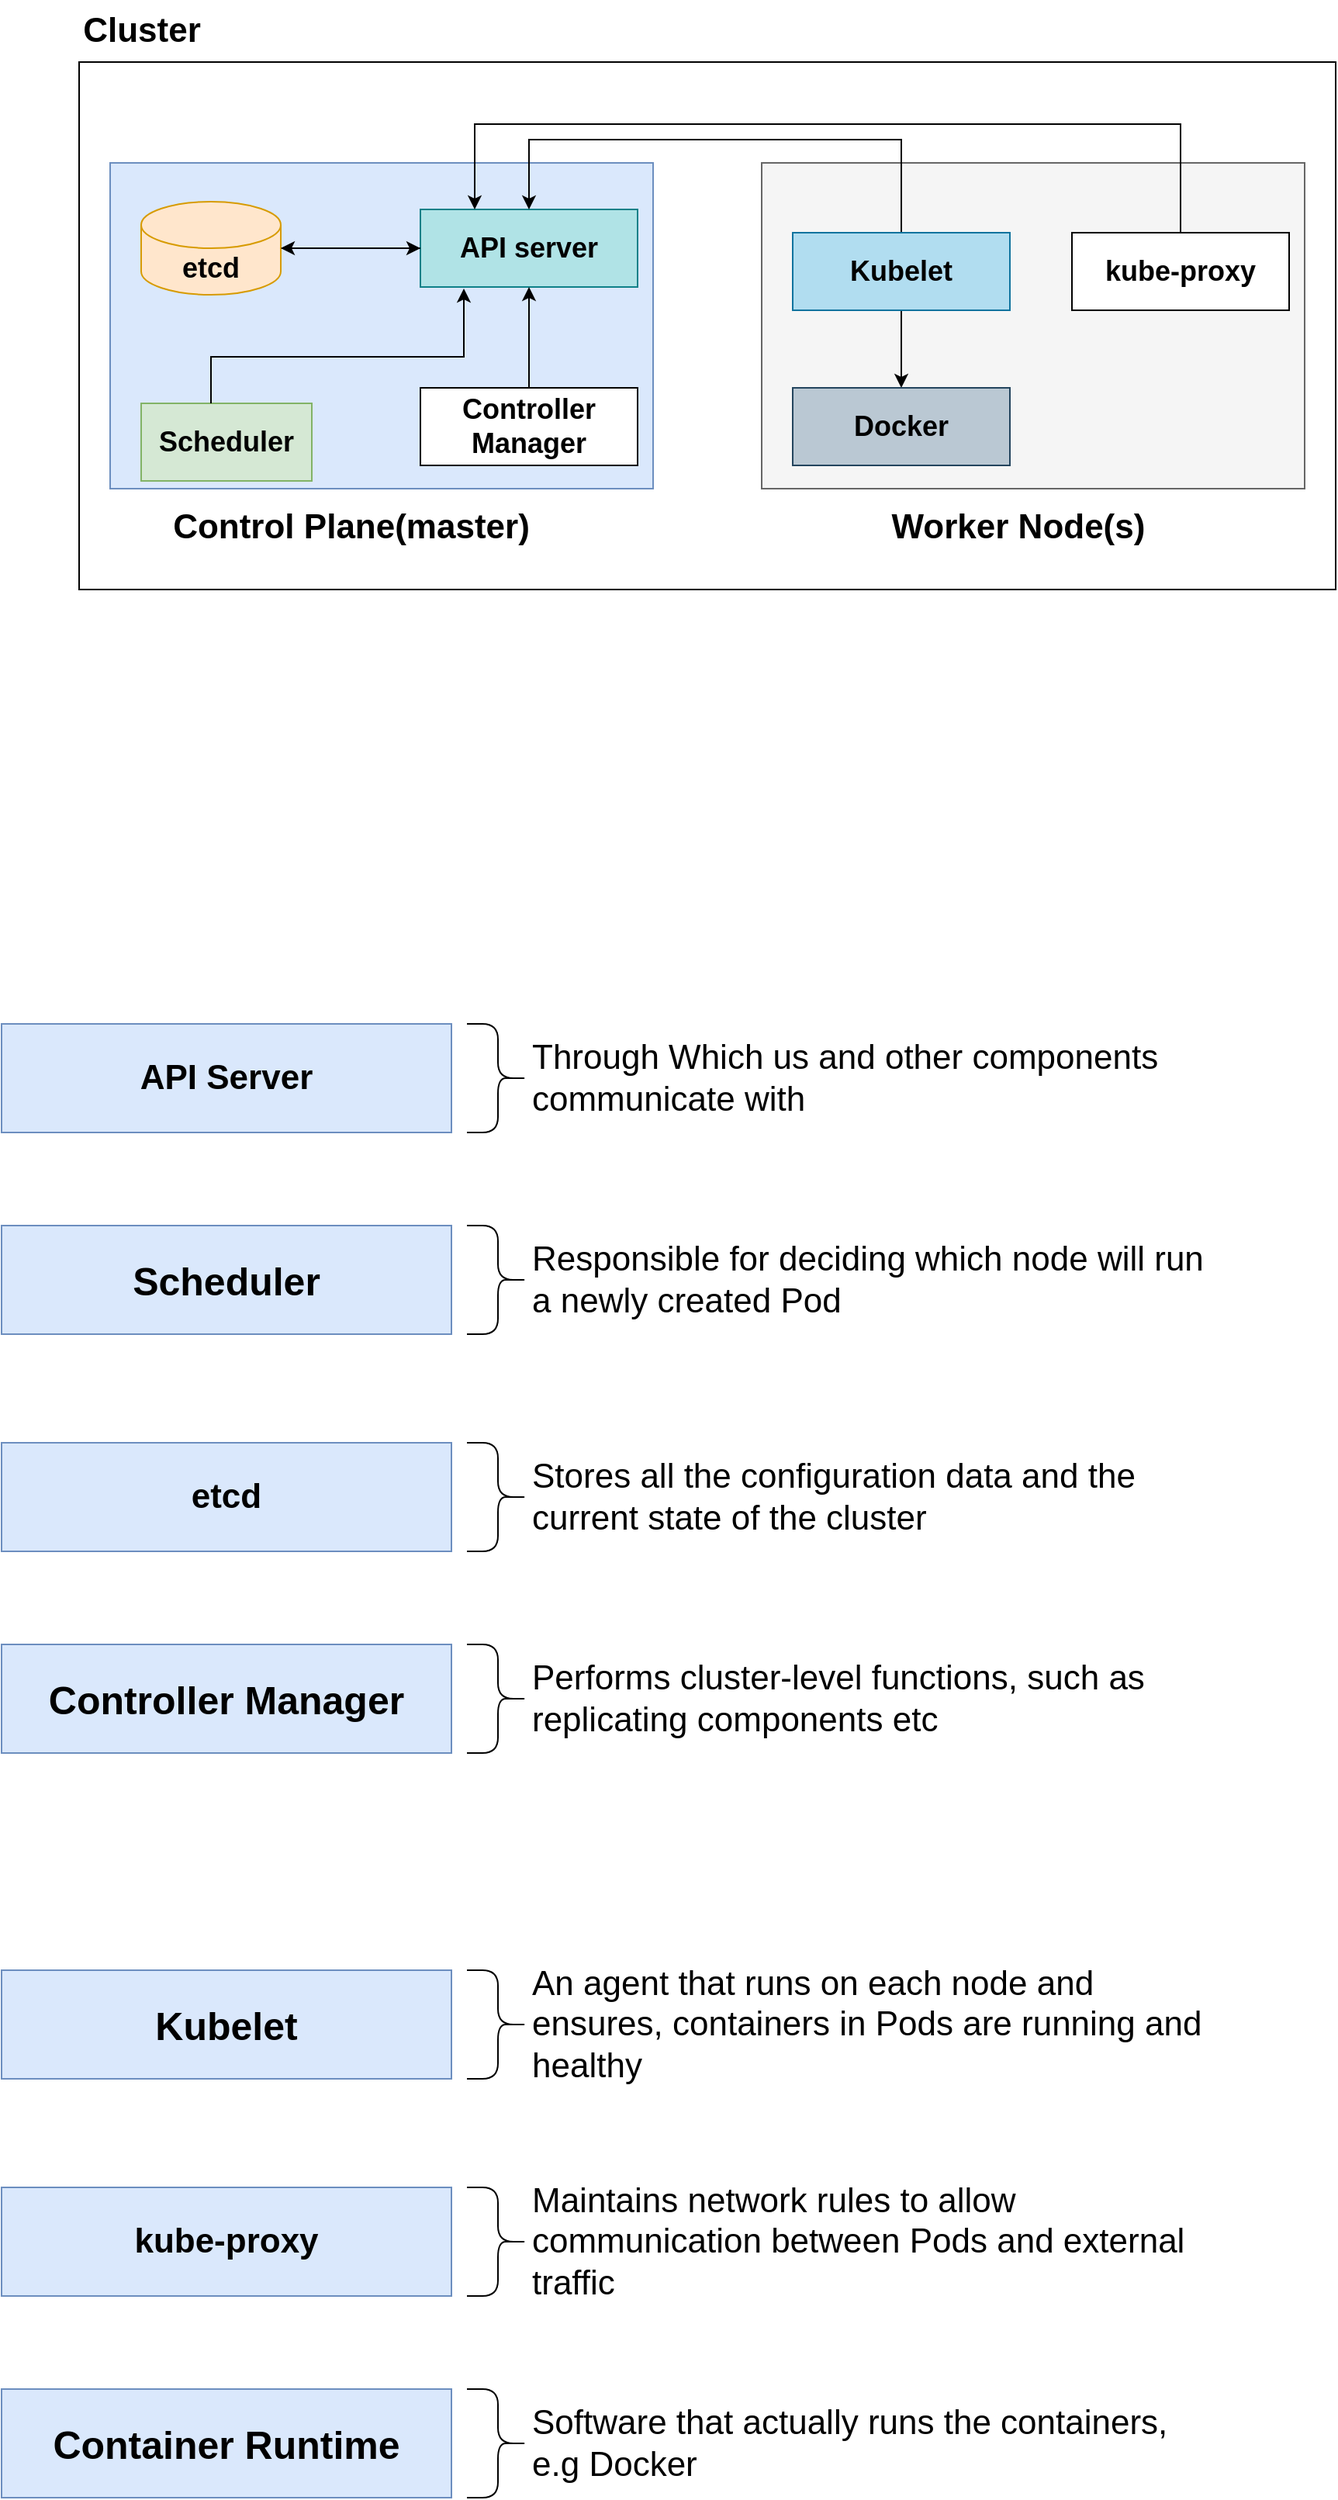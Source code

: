 <mxfile version="24.7.5" pages="4">
  <diagram id="ggEFVVbriLp9GC97sPC0" name="Architecture">
    <mxGraphModel dx="1730" dy="542" grid="1" gridSize="10" guides="1" tooltips="1" connect="1" arrows="1" fold="1" page="1" pageScale="1" pageWidth="850" pageHeight="1100" math="0" shadow="0">
      <root>
        <mxCell id="0" />
        <mxCell id="1" parent="0" />
        <mxCell id="EoSbJH9mjHj4EpO0zWP7-1" value="" style="rounded=0;whiteSpace=wrap;html=1;" vertex="1" parent="1">
          <mxGeometry x="-410" y="130" width="810" height="340" as="geometry" />
        </mxCell>
        <mxCell id="EoSbJH9mjHj4EpO0zWP7-2" value="" style="rounded=0;whiteSpace=wrap;html=1;fillColor=#dae8fc;strokeColor=#6c8ebf;" vertex="1" parent="1">
          <mxGeometry x="-390" y="195" width="350" height="210" as="geometry" />
        </mxCell>
        <mxCell id="EoSbJH9mjHj4EpO0zWP7-3" value="" style="rounded=0;whiteSpace=wrap;html=1;fillColor=#f5f5f5;strokeColor=#666666;fontColor=#333333;" vertex="1" parent="1">
          <mxGeometry x="30" y="195" width="350" height="210" as="geometry" />
        </mxCell>
        <mxCell id="EoSbJH9mjHj4EpO0zWP7-4" style="edgeStyle=orthogonalEdgeStyle;rounded=0;orthogonalLoop=1;jettySize=auto;html=1;entryX=0;entryY=0.5;entryDx=0;entryDy=0;fontFamily=Helvetica;fontSize=12;fontColor=default;autosize=1;resizable=0;" edge="1" parent="1" source="EoSbJH9mjHj4EpO0zWP7-5" target="EoSbJH9mjHj4EpO0zWP7-6">
          <mxGeometry relative="1" as="geometry" />
        </mxCell>
        <mxCell id="EoSbJH9mjHj4EpO0zWP7-5" value="&lt;font style=&quot;font-size: 18px;&quot;&gt;&lt;b&gt;etcd&lt;/b&gt;&lt;/font&gt;" style="shape=cylinder3;whiteSpace=wrap;html=1;boundedLbl=1;backgroundOutline=1;size=15;fillColor=#ffe6cc;strokeColor=#d79b00;" vertex="1" parent="1">
          <mxGeometry x="-370" y="220" width="90" height="60" as="geometry" />
        </mxCell>
        <mxCell id="EoSbJH9mjHj4EpO0zWP7-6" value="&lt;b&gt;&lt;font style=&quot;font-size: 18px;&quot;&gt;API server&lt;/font&gt;&lt;/b&gt;" style="rounded=0;whiteSpace=wrap;html=1;strokeColor=#0e8088;align=center;verticalAlign=middle;fontFamily=Helvetica;fontSize=12;fillColor=#b0e3e6;" vertex="1" parent="1">
          <mxGeometry x="-190" y="225" width="140" height="50" as="geometry" />
        </mxCell>
        <mxCell id="EoSbJH9mjHj4EpO0zWP7-7" value="&lt;b&gt;&lt;font style=&quot;font-size: 18px;&quot;&gt;Scheduler&lt;/font&gt;&lt;/b&gt;" style="rounded=0;whiteSpace=wrap;html=1;strokeColor=#82b366;align=center;verticalAlign=middle;fontFamily=Helvetica;fontSize=12;fillColor=#d5e8d4;" vertex="1" parent="1">
          <mxGeometry x="-370" y="350" width="110" height="50" as="geometry" />
        </mxCell>
        <mxCell id="EoSbJH9mjHj4EpO0zWP7-8" style="edgeStyle=orthogonalEdgeStyle;rounded=0;orthogonalLoop=1;jettySize=auto;html=1;entryX=0.5;entryY=1;entryDx=0;entryDy=0;fontFamily=Helvetica;fontSize=12;fontColor=default;autosize=1;resizable=0;" edge="1" parent="1" source="EoSbJH9mjHj4EpO0zWP7-9" target="EoSbJH9mjHj4EpO0zWP7-6">
          <mxGeometry relative="1" as="geometry" />
        </mxCell>
        <mxCell id="EoSbJH9mjHj4EpO0zWP7-9" value="&lt;b&gt;&lt;font style=&quot;font-size: 18px;&quot;&gt;Controller Manager&lt;/font&gt;&lt;/b&gt;" style="rounded=0;whiteSpace=wrap;html=1;strokeColor=default;align=center;verticalAlign=middle;fontFamily=Helvetica;fontSize=12;fontColor=default;fillColor=default;" vertex="1" parent="1">
          <mxGeometry x="-190" y="340" width="140" height="50" as="geometry" />
        </mxCell>
        <mxCell id="EoSbJH9mjHj4EpO0zWP7-10" style="edgeStyle=orthogonalEdgeStyle;rounded=0;orthogonalLoop=1;jettySize=auto;html=1;entryX=0.5;entryY=0;entryDx=0;entryDy=0;fontFamily=Helvetica;fontSize=12;fontColor=default;autosize=1;resizable=0;" edge="1" parent="1" source="EoSbJH9mjHj4EpO0zWP7-12" target="EoSbJH9mjHj4EpO0zWP7-6">
          <mxGeometry relative="1" as="geometry">
            <Array as="points">
              <mxPoint x="120" y="180" />
              <mxPoint x="-120" y="180" />
            </Array>
          </mxGeometry>
        </mxCell>
        <mxCell id="EoSbJH9mjHj4EpO0zWP7-11" style="edgeStyle=orthogonalEdgeStyle;rounded=0;orthogonalLoop=1;jettySize=auto;html=1;entryX=0.5;entryY=0;entryDx=0;entryDy=0;fontFamily=Helvetica;fontSize=12;fontColor=default;autosize=1;resizable=0;" edge="1" parent="1" source="EoSbJH9mjHj4EpO0zWP7-12" target="EoSbJH9mjHj4EpO0zWP7-15">
          <mxGeometry relative="1" as="geometry" />
        </mxCell>
        <mxCell id="EoSbJH9mjHj4EpO0zWP7-12" value="&lt;b&gt;&lt;font style=&quot;font-size: 18px;&quot;&gt;Kubelet&lt;/font&gt;&lt;/b&gt;" style="rounded=0;whiteSpace=wrap;html=1;strokeColor=#10739e;align=center;verticalAlign=middle;fontFamily=Helvetica;fontSize=12;fillColor=#b1ddf0;" vertex="1" parent="1">
          <mxGeometry x="50" y="240" width="140" height="50" as="geometry" />
        </mxCell>
        <mxCell id="EoSbJH9mjHj4EpO0zWP7-13" style="edgeStyle=orthogonalEdgeStyle;rounded=0;orthogonalLoop=1;jettySize=auto;html=1;entryX=0.25;entryY=0;entryDx=0;entryDy=0;fontFamily=Helvetica;fontSize=12;fontColor=default;autosize=1;resizable=0;" edge="1" parent="1" source="EoSbJH9mjHj4EpO0zWP7-14" target="EoSbJH9mjHj4EpO0zWP7-6">
          <mxGeometry relative="1" as="geometry">
            <Array as="points">
              <mxPoint x="300" y="170" />
              <mxPoint x="-155" y="170" />
            </Array>
          </mxGeometry>
        </mxCell>
        <mxCell id="EoSbJH9mjHj4EpO0zWP7-14" value="&lt;b&gt;&lt;font style=&quot;font-size: 18px;&quot;&gt;kube-proxy&lt;/font&gt;&lt;/b&gt;" style="rounded=0;whiteSpace=wrap;html=1;strokeColor=default;align=center;verticalAlign=middle;fontFamily=Helvetica;fontSize=12;fontColor=default;fillColor=default;" vertex="1" parent="1">
          <mxGeometry x="230" y="240" width="140" height="50" as="geometry" />
        </mxCell>
        <mxCell id="EoSbJH9mjHj4EpO0zWP7-15" value="&lt;span style=&quot;font-size: 18px;&quot;&gt;&lt;b&gt;Docker&lt;/b&gt;&lt;/span&gt;" style="rounded=0;whiteSpace=wrap;html=1;strokeColor=#23445d;align=center;verticalAlign=middle;fontFamily=Helvetica;fontSize=12;fillColor=#bac8d3;" vertex="1" parent="1">
          <mxGeometry x="50" y="340" width="140" height="50" as="geometry" />
        </mxCell>
        <mxCell id="EoSbJH9mjHj4EpO0zWP7-16" style="edgeStyle=orthogonalEdgeStyle;rounded=0;orthogonalLoop=1;jettySize=auto;html=1;entryX=1;entryY=0.5;entryDx=0;entryDy=0;entryPerimeter=0;fontFamily=Helvetica;fontSize=12;fontColor=default;autosize=1;resizable=0;" edge="1" parent="1" source="EoSbJH9mjHj4EpO0zWP7-6" target="EoSbJH9mjHj4EpO0zWP7-5">
          <mxGeometry relative="1" as="geometry" />
        </mxCell>
        <mxCell id="EoSbJH9mjHj4EpO0zWP7-17" style="edgeStyle=orthogonalEdgeStyle;rounded=0;orthogonalLoop=1;jettySize=auto;html=1;entryX=0.2;entryY=1.02;entryDx=0;entryDy=0;entryPerimeter=0;fontFamily=Helvetica;fontSize=12;fontColor=default;autosize=1;resizable=0;" edge="1" parent="1" source="EoSbJH9mjHj4EpO0zWP7-7" target="EoSbJH9mjHj4EpO0zWP7-6">
          <mxGeometry relative="1" as="geometry">
            <Array as="points">
              <mxPoint x="-325" y="320" />
              <mxPoint x="-162" y="320" />
            </Array>
          </mxGeometry>
        </mxCell>
        <mxCell id="EoSbJH9mjHj4EpO0zWP7-18" value="&lt;b&gt;&lt;font style=&quot;font-size: 22px;&quot;&gt;Cluster&lt;/font&gt;&lt;/b&gt;" style="text;html=1;align=center;verticalAlign=middle;resizable=0;points=[];autosize=1;strokeColor=none;fillColor=none;fontFamily=Helvetica;fontSize=12;fontColor=default;" vertex="1" parent="1">
          <mxGeometry x="-420" y="90" width="100" height="40" as="geometry" />
        </mxCell>
        <mxCell id="EoSbJH9mjHj4EpO0zWP7-19" value="&lt;b&gt;&lt;font style=&quot;font-size: 22px;&quot;&gt;Control Plane(master)&lt;/font&gt;&lt;/b&gt;" style="text;html=1;align=center;verticalAlign=middle;resizable=0;points=[];autosize=1;strokeColor=none;fillColor=none;fontFamily=Helvetica;fontSize=12;fontColor=default;" vertex="1" parent="1">
          <mxGeometry x="-360" y="410" width="250" height="40" as="geometry" />
        </mxCell>
        <mxCell id="EoSbJH9mjHj4EpO0zWP7-20" value="&lt;b&gt;&lt;font style=&quot;font-size: 22px;&quot;&gt;Worker Node(s)&lt;/font&gt;&lt;/b&gt;" style="text;html=1;align=center;verticalAlign=middle;resizable=0;points=[];autosize=1;strokeColor=none;fillColor=none;fontFamily=Helvetica;fontSize=12;fontColor=default;" vertex="1" parent="1">
          <mxGeometry x="100" y="410" width="190" height="40" as="geometry" />
        </mxCell>
        <mxCell id="EoSbJH9mjHj4EpO0zWP7-21" value="&lt;font size=&quot;1&quot; style=&quot;&quot;&gt;&lt;b style=&quot;font-size: 22px;&quot;&gt;API Server&lt;/b&gt;&lt;/font&gt;" style="rounded=0;whiteSpace=wrap;html=1;strokeColor=#6c8ebf;align=center;verticalAlign=middle;fontFamily=Helvetica;fontSize=12;fillColor=#dae8fc;" vertex="1" parent="1">
          <mxGeometry x="-460" y="750" width="290" height="70" as="geometry" />
        </mxCell>
        <mxCell id="EoSbJH9mjHj4EpO0zWP7-22" value="&lt;font style=&quot;font-size: 25px;&quot;&gt;&lt;b&gt;Scheduler&lt;/b&gt;&lt;/font&gt;" style="rounded=0;whiteSpace=wrap;html=1;strokeColor=#6c8ebf;align=center;verticalAlign=middle;fontFamily=Helvetica;fontSize=12;fillColor=#dae8fc;" vertex="1" parent="1">
          <mxGeometry x="-460" y="880" width="290" height="70" as="geometry" />
        </mxCell>
        <mxCell id="EoSbJH9mjHj4EpO0zWP7-23" value="&lt;font style=&quot;font-size: 22px;&quot;&gt;Through Which us and other components communicate with&lt;/font&gt;" style="text;html=1;align=left;verticalAlign=middle;whiteSpace=wrap;rounded=0;fontFamily=Helvetica;fontSize=12;fontColor=default;" vertex="1" parent="1">
          <mxGeometry x="-120" y="770" width="430" height="30" as="geometry" />
        </mxCell>
        <mxCell id="EoSbJH9mjHj4EpO0zWP7-24" value="" style="shape=curlyBracket;whiteSpace=wrap;html=1;rounded=1;flipH=1;labelPosition=right;verticalLabelPosition=middle;align=left;verticalAlign=middle;strokeColor=default;fontFamily=Helvetica;fontSize=12;fontColor=default;fillColor=default;size=0.5;" vertex="1" parent="1">
          <mxGeometry x="-160" y="750" width="40" height="70" as="geometry" />
        </mxCell>
        <mxCell id="EoSbJH9mjHj4EpO0zWP7-25" value="&lt;font style=&quot;font-size: 22px;&quot;&gt;Responsible for deciding which node will run a newly created Pod&lt;/font&gt;" style="text;html=1;align=left;verticalAlign=middle;whiteSpace=wrap;rounded=0;fontFamily=Helvetica;fontSize=12;fontColor=default;" vertex="1" parent="1">
          <mxGeometry x="-120" y="900" width="450" height="30" as="geometry" />
        </mxCell>
        <mxCell id="EoSbJH9mjHj4EpO0zWP7-26" value="" style="shape=curlyBracket;whiteSpace=wrap;html=1;rounded=1;flipH=1;labelPosition=right;verticalLabelPosition=middle;align=left;verticalAlign=middle;strokeColor=default;fontFamily=Helvetica;fontSize=12;fontColor=default;fillColor=default;size=0.5;" vertex="1" parent="1">
          <mxGeometry x="-160" y="880" width="40" height="70" as="geometry" />
        </mxCell>
        <mxCell id="EoSbJH9mjHj4EpO0zWP7-27" value="&lt;font size=&quot;1&quot; style=&quot;&quot;&gt;&lt;b style=&quot;font-size: 22px;&quot;&gt;etcd&lt;/b&gt;&lt;/font&gt;" style="rounded=0;whiteSpace=wrap;html=1;strokeColor=#6c8ebf;align=center;verticalAlign=middle;fontFamily=Helvetica;fontSize=12;fillColor=#dae8fc;" vertex="1" parent="1">
          <mxGeometry x="-460" y="1020" width="290" height="70" as="geometry" />
        </mxCell>
        <mxCell id="EoSbJH9mjHj4EpO0zWP7-28" value="&lt;font style=&quot;font-size: 25px;&quot;&gt;&lt;b&gt;Controller Manager&lt;/b&gt;&lt;/font&gt;" style="rounded=0;whiteSpace=wrap;html=1;strokeColor=#6c8ebf;align=center;verticalAlign=middle;fontFamily=Helvetica;fontSize=12;fillColor=#dae8fc;" vertex="1" parent="1">
          <mxGeometry x="-460" y="1150" width="290" height="70" as="geometry" />
        </mxCell>
        <mxCell id="EoSbJH9mjHj4EpO0zWP7-29" value="&lt;font style=&quot;font-size: 22px;&quot;&gt;Stores all the configuration data and the current state of the cluster&lt;/font&gt;" style="text;html=1;align=left;verticalAlign=middle;whiteSpace=wrap;rounded=0;fontFamily=Helvetica;fontSize=12;fontColor=default;" vertex="1" parent="1">
          <mxGeometry x="-120" y="1040" width="430" height="30" as="geometry" />
        </mxCell>
        <mxCell id="EoSbJH9mjHj4EpO0zWP7-30" value="" style="shape=curlyBracket;whiteSpace=wrap;html=1;rounded=1;flipH=1;labelPosition=right;verticalLabelPosition=middle;align=left;verticalAlign=middle;strokeColor=default;fontFamily=Helvetica;fontSize=12;fontColor=default;fillColor=default;size=0.5;" vertex="1" parent="1">
          <mxGeometry x="-160" y="1020" width="40" height="70" as="geometry" />
        </mxCell>
        <mxCell id="EoSbJH9mjHj4EpO0zWP7-31" value="&lt;span style=&quot;font-size: 22px;&quot;&gt;Performs cluster-level functions, such as replicating components etc&lt;/span&gt;" style="text;html=1;align=left;verticalAlign=middle;whiteSpace=wrap;rounded=0;fontFamily=Helvetica;fontSize=12;fontColor=default;" vertex="1" parent="1">
          <mxGeometry x="-120" y="1170" width="450" height="30" as="geometry" />
        </mxCell>
        <mxCell id="EoSbJH9mjHj4EpO0zWP7-32" value="" style="shape=curlyBracket;whiteSpace=wrap;html=1;rounded=1;flipH=1;labelPosition=right;verticalLabelPosition=middle;align=left;verticalAlign=middle;strokeColor=default;fontFamily=Helvetica;fontSize=12;fontColor=default;fillColor=default;size=0.5;" vertex="1" parent="1">
          <mxGeometry x="-160" y="1150" width="40" height="70" as="geometry" />
        </mxCell>
        <mxCell id="EoSbJH9mjHj4EpO0zWP7-33" value="&lt;font style=&quot;font-size: 25px;&quot;&gt;&lt;b&gt;Kubelet&lt;/b&gt;&lt;/font&gt;" style="rounded=0;whiteSpace=wrap;html=1;strokeColor=#6c8ebf;align=center;verticalAlign=middle;fontFamily=Helvetica;fontSize=12;fillColor=#dae8fc;" vertex="1" parent="1">
          <mxGeometry x="-460" y="1360" width="290" height="70" as="geometry" />
        </mxCell>
        <mxCell id="EoSbJH9mjHj4EpO0zWP7-34" value="&lt;font style=&quot;font-size: 22px;&quot;&gt;An agent that runs on each node and ensures, containers in Pods are running and healthy&lt;/font&gt;" style="text;html=1;align=left;verticalAlign=middle;whiteSpace=wrap;rounded=0;fontFamily=Helvetica;fontSize=12;fontColor=default;" vertex="1" parent="1">
          <mxGeometry x="-120" y="1380" width="450" height="30" as="geometry" />
        </mxCell>
        <mxCell id="EoSbJH9mjHj4EpO0zWP7-35" value="" style="shape=curlyBracket;whiteSpace=wrap;html=1;rounded=1;flipH=1;labelPosition=right;verticalLabelPosition=middle;align=left;verticalAlign=middle;strokeColor=default;fontFamily=Helvetica;fontSize=12;fontColor=default;fillColor=default;size=0.5;" vertex="1" parent="1">
          <mxGeometry x="-160" y="1360" width="40" height="70" as="geometry" />
        </mxCell>
        <mxCell id="EoSbJH9mjHj4EpO0zWP7-36" value="&lt;font size=&quot;1&quot; style=&quot;&quot;&gt;&lt;b style=&quot;font-size: 22px;&quot;&gt;kube-proxy&lt;/b&gt;&lt;/font&gt;" style="rounded=0;whiteSpace=wrap;html=1;strokeColor=#6c8ebf;align=center;verticalAlign=middle;fontFamily=Helvetica;fontSize=12;fillColor=#dae8fc;" vertex="1" parent="1">
          <mxGeometry x="-460" y="1500" width="290" height="70" as="geometry" />
        </mxCell>
        <mxCell id="EoSbJH9mjHj4EpO0zWP7-37" value="&lt;font style=&quot;font-size: 25px;&quot;&gt;&lt;b&gt;Container Runtime&lt;/b&gt;&lt;/font&gt;" style="rounded=0;whiteSpace=wrap;html=1;strokeColor=#6c8ebf;align=center;verticalAlign=middle;fontFamily=Helvetica;fontSize=12;fillColor=#dae8fc;" vertex="1" parent="1">
          <mxGeometry x="-460" y="1630" width="290" height="70" as="geometry" />
        </mxCell>
        <mxCell id="EoSbJH9mjHj4EpO0zWP7-38" value="&lt;font style=&quot;font-size: 22px;&quot;&gt;Maintains network rules to allow communication between Pods and external traffic&lt;/font&gt;" style="text;html=1;align=left;verticalAlign=middle;whiteSpace=wrap;rounded=0;fontFamily=Helvetica;fontSize=12;fontColor=default;" vertex="1" parent="1">
          <mxGeometry x="-120" y="1520" width="430" height="30" as="geometry" />
        </mxCell>
        <mxCell id="EoSbJH9mjHj4EpO0zWP7-39" value="" style="shape=curlyBracket;whiteSpace=wrap;html=1;rounded=1;flipH=1;labelPosition=right;verticalLabelPosition=middle;align=left;verticalAlign=middle;strokeColor=default;fontFamily=Helvetica;fontSize=12;fontColor=default;fillColor=default;size=0.5;" vertex="1" parent="1">
          <mxGeometry x="-160" y="1500" width="40" height="70" as="geometry" />
        </mxCell>
        <mxCell id="EoSbJH9mjHj4EpO0zWP7-40" value="" style="shape=curlyBracket;whiteSpace=wrap;html=1;rounded=1;flipH=1;labelPosition=right;verticalLabelPosition=middle;align=left;verticalAlign=middle;strokeColor=default;fontFamily=Helvetica;fontSize=12;fontColor=default;fillColor=default;size=0.5;" vertex="1" parent="1">
          <mxGeometry x="-160" y="1630" width="40" height="70" as="geometry" />
        </mxCell>
        <mxCell id="EoSbJH9mjHj4EpO0zWP7-41" value="&lt;font style=&quot;font-size: 22px;&quot;&gt;Software that actually runs the containers, e.g Docker&lt;/font&gt;" style="text;html=1;align=left;verticalAlign=middle;whiteSpace=wrap;rounded=0;fontFamily=Helvetica;fontSize=12;fontColor=default;" vertex="1" parent="1">
          <mxGeometry x="-120" y="1650" width="430" height="30" as="geometry" />
        </mxCell>
      </root>
    </mxGraphModel>
  </diagram>
  <diagram name="dc" id="QFwjqVX4HwFFUOCDeWAj">
    <mxGraphModel dx="880" dy="542" grid="1" gridSize="10" guides="1" tooltips="1" connect="1" arrows="1" fold="1" page="1" pageScale="1" pageWidth="850" pageHeight="1100" math="0" shadow="0">
      <root>
        <mxCell id="0" />
        <mxCell id="1" parent="0" />
        <mxCell id="Ht3CcHWrM665Mrits8Nu-4" style="edgeStyle=orthogonalEdgeStyle;rounded=0;orthogonalLoop=1;jettySize=auto;html=1;" parent="1" source="Ht3CcHWrM665Mrits8Nu-1" edge="1">
          <mxGeometry relative="1" as="geometry">
            <mxPoint x="410" y="245" as="targetPoint" />
          </mxGeometry>
        </mxCell>
        <mxCell id="Ht3CcHWrM665Mrits8Nu-1" value="&lt;font style=&quot;font-size: 18px;&quot;&gt;Config File, describing the &lt;b&gt;containers &lt;/b&gt;we want&lt;/font&gt;" style="rounded=0;whiteSpace=wrap;html=1;" parent="1" vertex="1">
          <mxGeometry x="130" y="200" width="200" height="90" as="geometry" />
        </mxCell>
        <mxCell id="Ht3CcHWrM665Mrits8Nu-3" value="&lt;font style=&quot;font-size: 20px;&quot;&gt;&lt;b&gt;Docker Compose&lt;/b&gt;&lt;/font&gt;" style="rounded=0;whiteSpace=wrap;html=1;fillColor=#ffe6cc;strokeColor=#d79b00;" parent="1" vertex="1">
          <mxGeometry x="420" y="200" width="200" height="90" as="geometry" />
        </mxCell>
      </root>
    </mxGraphModel>
  </diagram>
  <diagram name="k8s" id="ugiFWsZ3-rs7f3kot_Od">
    <mxGraphModel dx="880" dy="542" grid="1" gridSize="10" guides="1" tooltips="1" connect="1" arrows="1" fold="1" page="1" pageScale="1" pageWidth="850" pageHeight="1100" math="0" shadow="0">
      <root>
        <mxCell id="j6VuV9KUuiWdn_vjlHKk-0" />
        <mxCell id="j6VuV9KUuiWdn_vjlHKk-1" parent="j6VuV9KUuiWdn_vjlHKk-0" />
        <mxCell id="j6VuV9KUuiWdn_vjlHKk-2" style="edgeStyle=orthogonalEdgeStyle;rounded=0;orthogonalLoop=1;jettySize=auto;html=1;" parent="j6VuV9KUuiWdn_vjlHKk-1" source="j6VuV9KUuiWdn_vjlHKk-3" edge="1">
          <mxGeometry relative="1" as="geometry">
            <mxPoint x="410" y="245" as="targetPoint" />
          </mxGeometry>
        </mxCell>
        <mxCell id="j6VuV9KUuiWdn_vjlHKk-3" value="&lt;font style=&quot;font-size: 18px;&quot;&gt;Config File used to create &lt;b&gt;Objects&lt;/b&gt;&lt;/font&gt;" style="rounded=0;whiteSpace=wrap;html=1;" parent="j6VuV9KUuiWdn_vjlHKk-1" vertex="1">
          <mxGeometry x="130" y="200" width="200" height="90" as="geometry" />
        </mxCell>
        <mxCell id="j6VuV9KUuiWdn_vjlHKk-4" value="&lt;font style=&quot;font-size: 20px;&quot;&gt;&lt;b&gt;Kubernetes&lt;/b&gt;&lt;/font&gt;" style="rounded=0;whiteSpace=wrap;html=1;fillColor=#ffe6cc;strokeColor=#d79b00;" parent="j6VuV9KUuiWdn_vjlHKk-1" vertex="1">
          <mxGeometry x="420" y="200" width="200" height="90" as="geometry" />
        </mxCell>
        <mxCell id="varjXyPOf4PJsMuEVrgI-0" value="" style="shape=curlyBracket;whiteSpace=wrap;html=1;rounded=1;labelPosition=left;verticalLabelPosition=middle;align=right;verticalAlign=middle;rotation=90;" vertex="1" parent="j6VuV9KUuiWdn_vjlHKk-1">
          <mxGeometry x="207.5" y="70" width="45" height="186.48" as="geometry" />
        </mxCell>
        <mxCell id="varjXyPOf4PJsMuEVrgI-1" value="Will Discuss a lot" style="text;strokeColor=none;fillColor=none;html=1;fontSize=24;fontStyle=1;verticalAlign=middle;align=center;" vertex="1" parent="j6VuV9KUuiWdn_vjlHKk-1">
          <mxGeometry x="190" y="110" width="100" height="40" as="geometry" />
        </mxCell>
      </root>
    </mxGraphModel>
  </diagram>
  <diagram name="Objects" id="uR5XsZo3vWgrPR0GNUo5">
    <mxGraphModel dx="880" dy="542" grid="1" gridSize="10" guides="1" tooltips="1" connect="1" arrows="1" fold="1" page="1" pageScale="1" pageWidth="850" pageHeight="1100" math="0" shadow="0">
      <root>
        <mxCell id="-ElfLDQANfCAR7TUJ-kI-0" />
        <mxCell id="-ElfLDQANfCAR7TUJ-kI-1" parent="-ElfLDQANfCAR7TUJ-kI-0" />
        <mxCell id="-ElfLDQANfCAR7TUJ-kI-2" value="&lt;font style=&quot;font-size: 18px;&quot;&gt;(Kind of)&amp;nbsp;&lt;b&gt;Objects&lt;/b&gt;&lt;/font&gt;" style="rounded=0;whiteSpace=wrap;html=1;" parent="-ElfLDQANfCAR7TUJ-kI-1" vertex="1">
          <mxGeometry x="10" y="290" width="200" height="90" as="geometry" />
        </mxCell>
        <mxCell id="-ElfLDQANfCAR7TUJ-kI-3" value="&lt;font style=&quot;font-size: 20px;&quot;&gt;&lt;b&gt;Pod&lt;/b&gt;&lt;/font&gt;" style="rounded=0;whiteSpace=wrap;html=1;fillColor=#ffe6cc;strokeColor=#d79b00;" parent="-ElfLDQANfCAR7TUJ-kI-1" vertex="1">
          <mxGeometry x="340" y="200" width="160" height="60" as="geometry" />
        </mxCell>
        <mxCell id="-ElfLDQANfCAR7TUJ-kI-4" value="&lt;font style=&quot;font-size: 20px;&quot;&gt;&lt;b&gt;Service&lt;/b&gt;&lt;/font&gt;" style="rounded=0;whiteSpace=wrap;html=1;fillColor=#ffe6cc;strokeColor=#d79b00;" parent="-ElfLDQANfCAR7TUJ-kI-1" vertex="1">
          <mxGeometry x="340" y="270" width="160" height="60" as="geometry" />
        </mxCell>
        <mxCell id="-ElfLDQANfCAR7TUJ-kI-5" value="&lt;font style=&quot;font-size: 20px;&quot;&gt;&lt;b&gt;ReplicaSet&lt;/b&gt;&lt;/font&gt;" style="rounded=0;whiteSpace=wrap;html=1;fillColor=#ffe6cc;strokeColor=#d79b00;" parent="-ElfLDQANfCAR7TUJ-kI-1" vertex="1">
          <mxGeometry x="340" y="340" width="160" height="60" as="geometry" />
        </mxCell>
        <mxCell id="-ElfLDQANfCAR7TUJ-kI-6" value="&lt;font style=&quot;font-size: 20px;&quot;&gt;&lt;b&gt;Deployment&lt;/b&gt;&lt;/font&gt;" style="rounded=0;whiteSpace=wrap;html=1;fillColor=#ffe6cc;strokeColor=#d79b00;" parent="-ElfLDQANfCAR7TUJ-kI-1" vertex="1">
          <mxGeometry x="340" y="410" width="160" height="60" as="geometry" />
        </mxCell>
        <mxCell id="-ElfLDQANfCAR7TUJ-kI-7" value="" style="shape=curlyBracket;whiteSpace=wrap;html=1;rounded=1;labelPosition=left;verticalLabelPosition=middle;align=right;verticalAlign=middle;" parent="-ElfLDQANfCAR7TUJ-kI-1" vertex="1">
          <mxGeometry x="290" y="210" width="40" height="250" as="geometry" />
        </mxCell>
        <mxCell id="-ElfLDQANfCAR7TUJ-kI-8" style="edgeStyle=orthogonalEdgeStyle;rounded=0;orthogonalLoop=1;jettySize=auto;html=1;entryX=0.1;entryY=0.5;entryDx=0;entryDy=0;entryPerimeter=0;" parent="-ElfLDQANfCAR7TUJ-kI-1" source="-ElfLDQANfCAR7TUJ-kI-2" target="-ElfLDQANfCAR7TUJ-kI-7" edge="1">
          <mxGeometry relative="1" as="geometry" />
        </mxCell>
        <mxCell id="-ElfLDQANfCAR7TUJ-kI-9" value="&lt;font style=&quot;font-size: 18px;&quot;&gt;Building blocks that define what should run in your system, how it should run, and how it should behave&lt;/font&gt;" style="text;html=1;align=center;verticalAlign=middle;whiteSpace=wrap;rounded=0;" parent="-ElfLDQANfCAR7TUJ-kI-1" vertex="1">
          <mxGeometry x="520" y="230" width="270" height="30" as="geometry" />
        </mxCell>
        <mxCell id="-ElfLDQANfCAR7TUJ-kI-10" value="&lt;font style=&quot;font-size: 18px;&quot;&gt;Every Object serves different purpose like, running a container, setting up networking, monitoring the container&lt;/font&gt;" style="text;html=1;align=center;verticalAlign=middle;whiteSpace=wrap;rounded=0;" parent="-ElfLDQANfCAR7TUJ-kI-1" vertex="1">
          <mxGeometry x="520" y="410" width="280" height="30" as="geometry" />
        </mxCell>
      </root>
    </mxGraphModel>
  </diagram>
</mxfile>

